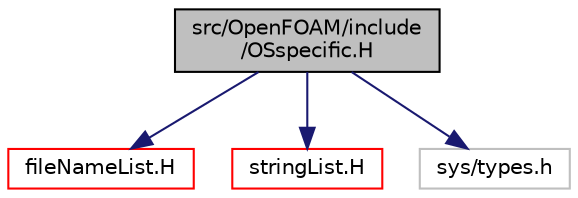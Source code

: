 digraph "src/OpenFOAM/include/OSspecific.H"
{
  bgcolor="transparent";
  edge [fontname="Helvetica",fontsize="10",labelfontname="Helvetica",labelfontsize="10"];
  node [fontname="Helvetica",fontsize="10",shape=record];
  Node1 [label="src/OpenFOAM/include\l/OSspecific.H",height=0.2,width=0.4,color="black", fillcolor="grey75", style="filled" fontcolor="black"];
  Node1 -> Node2 [color="midnightblue",fontsize="10",style="solid",fontname="Helvetica"];
  Node2 [label="fileNameList.H",height=0.2,width=0.4,color="red",URL="$fileNameList_8H.html"];
  Node1 -> Node3 [color="midnightblue",fontsize="10",style="solid",fontname="Helvetica"];
  Node3 [label="stringList.H",height=0.2,width=0.4,color="red",URL="$stringList_8H.html"];
  Node1 -> Node4 [color="midnightblue",fontsize="10",style="solid",fontname="Helvetica"];
  Node4 [label="sys/types.h",height=0.2,width=0.4,color="grey75"];
}
